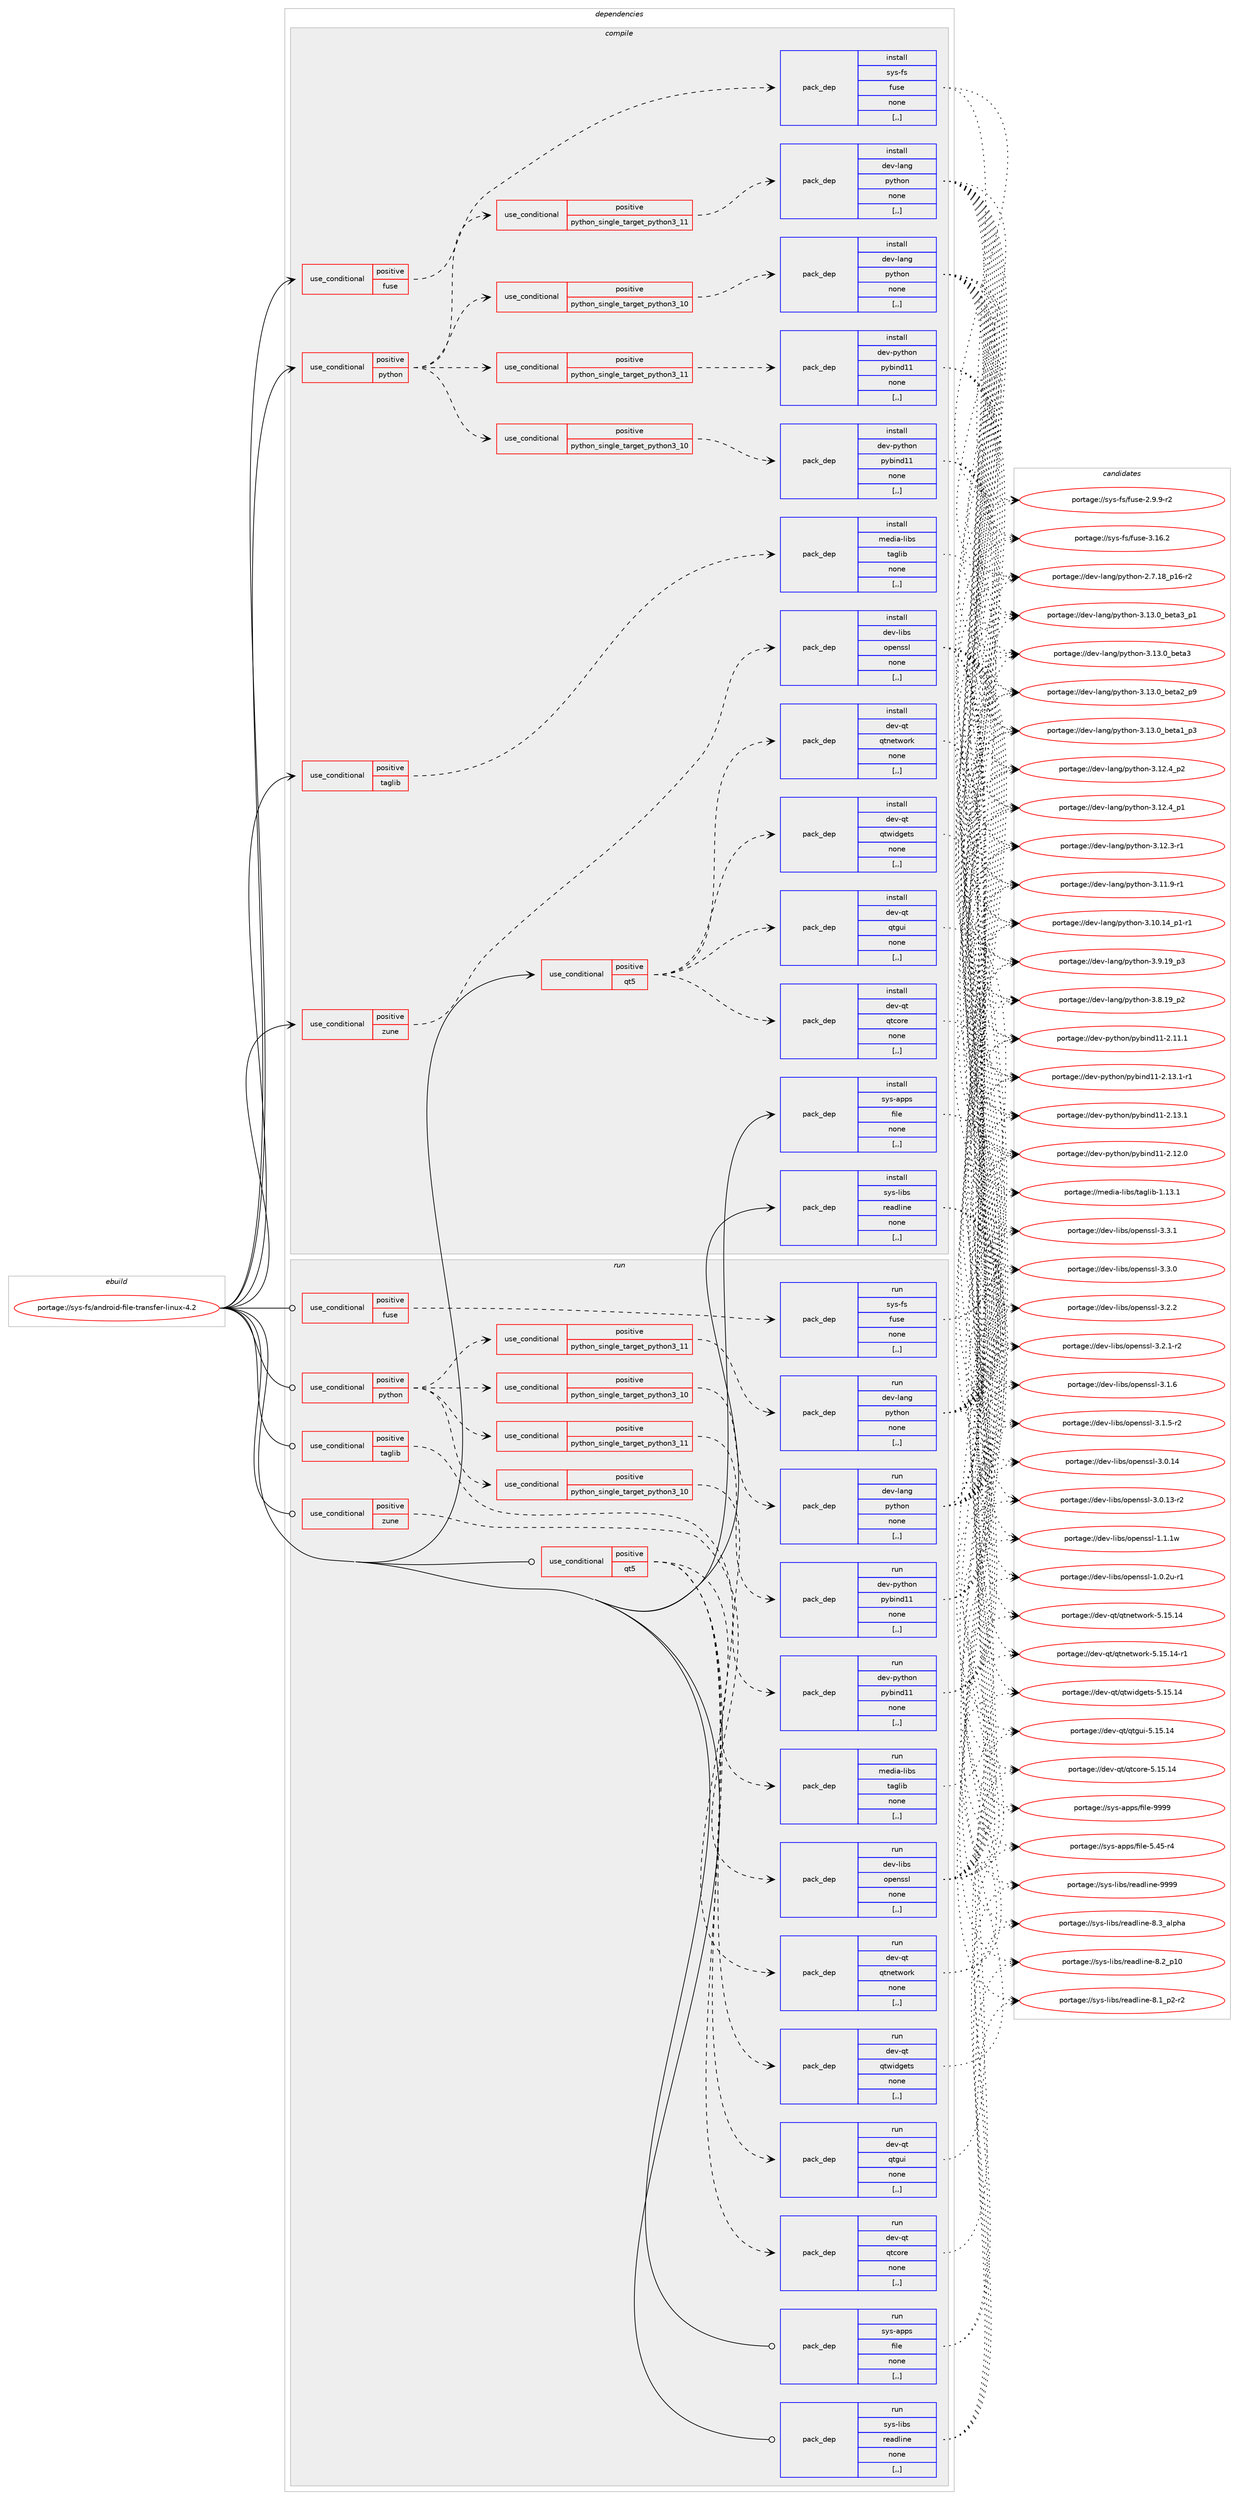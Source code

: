 digraph prolog {

# *************
# Graph options
# *************

newrank=true;
concentrate=true;
compound=true;
graph [rankdir=LR,fontname=Helvetica,fontsize=10,ranksep=1.5];#, ranksep=2.5, nodesep=0.2];
edge  [arrowhead=vee];
node  [fontname=Helvetica,fontsize=10];

# **********
# The ebuild
# **********

subgraph cluster_leftcol {
color=gray;
label=<<i>ebuild</i>>;
id [label="portage://sys-fs/android-file-transfer-linux-4.2", color=red, width=4, href="../sys-fs/android-file-transfer-linux-4.2.svg"];
}

# ****************
# The dependencies
# ****************

subgraph cluster_midcol {
color=gray;
label=<<i>dependencies</i>>;
subgraph cluster_compile {
fillcolor="#eeeeee";
style=filled;
label=<<i>compile</i>>;
subgraph cond115203 {
dependency432825 [label=<<TABLE BORDER="0" CELLBORDER="1" CELLSPACING="0" CELLPADDING="4"><TR><TD ROWSPAN="3" CELLPADDING="10">use_conditional</TD></TR><TR><TD>positive</TD></TR><TR><TD>fuse</TD></TR></TABLE>>, shape=none, color=red];
subgraph pack314639 {
dependency432826 [label=<<TABLE BORDER="0" CELLBORDER="1" CELLSPACING="0" CELLPADDING="4" WIDTH="220"><TR><TD ROWSPAN="6" CELLPADDING="30">pack_dep</TD></TR><TR><TD WIDTH="110">install</TD></TR><TR><TD>sys-fs</TD></TR><TR><TD>fuse</TD></TR><TR><TD>none</TD></TR><TR><TD>[,,]</TD></TR></TABLE>>, shape=none, color=blue];
}
dependency432825:e -> dependency432826:w [weight=20,style="dashed",arrowhead="vee"];
}
id:e -> dependency432825:w [weight=20,style="solid",arrowhead="vee"];
subgraph cond115204 {
dependency432827 [label=<<TABLE BORDER="0" CELLBORDER="1" CELLSPACING="0" CELLPADDING="4"><TR><TD ROWSPAN="3" CELLPADDING="10">use_conditional</TD></TR><TR><TD>positive</TD></TR><TR><TD>python</TD></TR></TABLE>>, shape=none, color=red];
subgraph cond115205 {
dependency432828 [label=<<TABLE BORDER="0" CELLBORDER="1" CELLSPACING="0" CELLPADDING="4"><TR><TD ROWSPAN="3" CELLPADDING="10">use_conditional</TD></TR><TR><TD>positive</TD></TR><TR><TD>python_single_target_python3_10</TD></TR></TABLE>>, shape=none, color=red];
subgraph pack314640 {
dependency432829 [label=<<TABLE BORDER="0" CELLBORDER="1" CELLSPACING="0" CELLPADDING="4" WIDTH="220"><TR><TD ROWSPAN="6" CELLPADDING="30">pack_dep</TD></TR><TR><TD WIDTH="110">install</TD></TR><TR><TD>dev-lang</TD></TR><TR><TD>python</TD></TR><TR><TD>none</TD></TR><TR><TD>[,,]</TD></TR></TABLE>>, shape=none, color=blue];
}
dependency432828:e -> dependency432829:w [weight=20,style="dashed",arrowhead="vee"];
}
dependency432827:e -> dependency432828:w [weight=20,style="dashed",arrowhead="vee"];
subgraph cond115206 {
dependency432830 [label=<<TABLE BORDER="0" CELLBORDER="1" CELLSPACING="0" CELLPADDING="4"><TR><TD ROWSPAN="3" CELLPADDING="10">use_conditional</TD></TR><TR><TD>positive</TD></TR><TR><TD>python_single_target_python3_11</TD></TR></TABLE>>, shape=none, color=red];
subgraph pack314641 {
dependency432831 [label=<<TABLE BORDER="0" CELLBORDER="1" CELLSPACING="0" CELLPADDING="4" WIDTH="220"><TR><TD ROWSPAN="6" CELLPADDING="30">pack_dep</TD></TR><TR><TD WIDTH="110">install</TD></TR><TR><TD>dev-lang</TD></TR><TR><TD>python</TD></TR><TR><TD>none</TD></TR><TR><TD>[,,]</TD></TR></TABLE>>, shape=none, color=blue];
}
dependency432830:e -> dependency432831:w [weight=20,style="dashed",arrowhead="vee"];
}
dependency432827:e -> dependency432830:w [weight=20,style="dashed",arrowhead="vee"];
subgraph cond115207 {
dependency432832 [label=<<TABLE BORDER="0" CELLBORDER="1" CELLSPACING="0" CELLPADDING="4"><TR><TD ROWSPAN="3" CELLPADDING="10">use_conditional</TD></TR><TR><TD>positive</TD></TR><TR><TD>python_single_target_python3_10</TD></TR></TABLE>>, shape=none, color=red];
subgraph pack314642 {
dependency432833 [label=<<TABLE BORDER="0" CELLBORDER="1" CELLSPACING="0" CELLPADDING="4" WIDTH="220"><TR><TD ROWSPAN="6" CELLPADDING="30">pack_dep</TD></TR><TR><TD WIDTH="110">install</TD></TR><TR><TD>dev-python</TD></TR><TR><TD>pybind11</TD></TR><TR><TD>none</TD></TR><TR><TD>[,,]</TD></TR></TABLE>>, shape=none, color=blue];
}
dependency432832:e -> dependency432833:w [weight=20,style="dashed",arrowhead="vee"];
}
dependency432827:e -> dependency432832:w [weight=20,style="dashed",arrowhead="vee"];
subgraph cond115208 {
dependency432834 [label=<<TABLE BORDER="0" CELLBORDER="1" CELLSPACING="0" CELLPADDING="4"><TR><TD ROWSPAN="3" CELLPADDING="10">use_conditional</TD></TR><TR><TD>positive</TD></TR><TR><TD>python_single_target_python3_11</TD></TR></TABLE>>, shape=none, color=red];
subgraph pack314643 {
dependency432835 [label=<<TABLE BORDER="0" CELLBORDER="1" CELLSPACING="0" CELLPADDING="4" WIDTH="220"><TR><TD ROWSPAN="6" CELLPADDING="30">pack_dep</TD></TR><TR><TD WIDTH="110">install</TD></TR><TR><TD>dev-python</TD></TR><TR><TD>pybind11</TD></TR><TR><TD>none</TD></TR><TR><TD>[,,]</TD></TR></TABLE>>, shape=none, color=blue];
}
dependency432834:e -> dependency432835:w [weight=20,style="dashed",arrowhead="vee"];
}
dependency432827:e -> dependency432834:w [weight=20,style="dashed",arrowhead="vee"];
}
id:e -> dependency432827:w [weight=20,style="solid",arrowhead="vee"];
subgraph cond115209 {
dependency432836 [label=<<TABLE BORDER="0" CELLBORDER="1" CELLSPACING="0" CELLPADDING="4"><TR><TD ROWSPAN="3" CELLPADDING="10">use_conditional</TD></TR><TR><TD>positive</TD></TR><TR><TD>qt5</TD></TR></TABLE>>, shape=none, color=red];
subgraph pack314644 {
dependency432837 [label=<<TABLE BORDER="0" CELLBORDER="1" CELLSPACING="0" CELLPADDING="4" WIDTH="220"><TR><TD ROWSPAN="6" CELLPADDING="30">pack_dep</TD></TR><TR><TD WIDTH="110">install</TD></TR><TR><TD>dev-qt</TD></TR><TR><TD>qtcore</TD></TR><TR><TD>none</TD></TR><TR><TD>[,,]</TD></TR></TABLE>>, shape=none, color=blue];
}
dependency432836:e -> dependency432837:w [weight=20,style="dashed",arrowhead="vee"];
subgraph pack314645 {
dependency432838 [label=<<TABLE BORDER="0" CELLBORDER="1" CELLSPACING="0" CELLPADDING="4" WIDTH="220"><TR><TD ROWSPAN="6" CELLPADDING="30">pack_dep</TD></TR><TR><TD WIDTH="110">install</TD></TR><TR><TD>dev-qt</TD></TR><TR><TD>qtgui</TD></TR><TR><TD>none</TD></TR><TR><TD>[,,]</TD></TR></TABLE>>, shape=none, color=blue];
}
dependency432836:e -> dependency432838:w [weight=20,style="dashed",arrowhead="vee"];
subgraph pack314646 {
dependency432839 [label=<<TABLE BORDER="0" CELLBORDER="1" CELLSPACING="0" CELLPADDING="4" WIDTH="220"><TR><TD ROWSPAN="6" CELLPADDING="30">pack_dep</TD></TR><TR><TD WIDTH="110">install</TD></TR><TR><TD>dev-qt</TD></TR><TR><TD>qtnetwork</TD></TR><TR><TD>none</TD></TR><TR><TD>[,,]</TD></TR></TABLE>>, shape=none, color=blue];
}
dependency432836:e -> dependency432839:w [weight=20,style="dashed",arrowhead="vee"];
subgraph pack314647 {
dependency432840 [label=<<TABLE BORDER="0" CELLBORDER="1" CELLSPACING="0" CELLPADDING="4" WIDTH="220"><TR><TD ROWSPAN="6" CELLPADDING="30">pack_dep</TD></TR><TR><TD WIDTH="110">install</TD></TR><TR><TD>dev-qt</TD></TR><TR><TD>qtwidgets</TD></TR><TR><TD>none</TD></TR><TR><TD>[,,]</TD></TR></TABLE>>, shape=none, color=blue];
}
dependency432836:e -> dependency432840:w [weight=20,style="dashed",arrowhead="vee"];
}
id:e -> dependency432836:w [weight=20,style="solid",arrowhead="vee"];
subgraph cond115210 {
dependency432841 [label=<<TABLE BORDER="0" CELLBORDER="1" CELLSPACING="0" CELLPADDING="4"><TR><TD ROWSPAN="3" CELLPADDING="10">use_conditional</TD></TR><TR><TD>positive</TD></TR><TR><TD>taglib</TD></TR></TABLE>>, shape=none, color=red];
subgraph pack314648 {
dependency432842 [label=<<TABLE BORDER="0" CELLBORDER="1" CELLSPACING="0" CELLPADDING="4" WIDTH="220"><TR><TD ROWSPAN="6" CELLPADDING="30">pack_dep</TD></TR><TR><TD WIDTH="110">install</TD></TR><TR><TD>media-libs</TD></TR><TR><TD>taglib</TD></TR><TR><TD>none</TD></TR><TR><TD>[,,]</TD></TR></TABLE>>, shape=none, color=blue];
}
dependency432841:e -> dependency432842:w [weight=20,style="dashed",arrowhead="vee"];
}
id:e -> dependency432841:w [weight=20,style="solid",arrowhead="vee"];
subgraph cond115211 {
dependency432843 [label=<<TABLE BORDER="0" CELLBORDER="1" CELLSPACING="0" CELLPADDING="4"><TR><TD ROWSPAN="3" CELLPADDING="10">use_conditional</TD></TR><TR><TD>positive</TD></TR><TR><TD>zune</TD></TR></TABLE>>, shape=none, color=red];
subgraph pack314649 {
dependency432844 [label=<<TABLE BORDER="0" CELLBORDER="1" CELLSPACING="0" CELLPADDING="4" WIDTH="220"><TR><TD ROWSPAN="6" CELLPADDING="30">pack_dep</TD></TR><TR><TD WIDTH="110">install</TD></TR><TR><TD>dev-libs</TD></TR><TR><TD>openssl</TD></TR><TR><TD>none</TD></TR><TR><TD>[,,]</TD></TR></TABLE>>, shape=none, color=blue];
}
dependency432843:e -> dependency432844:w [weight=20,style="dashed",arrowhead="vee"];
}
id:e -> dependency432843:w [weight=20,style="solid",arrowhead="vee"];
subgraph pack314650 {
dependency432845 [label=<<TABLE BORDER="0" CELLBORDER="1" CELLSPACING="0" CELLPADDING="4" WIDTH="220"><TR><TD ROWSPAN="6" CELLPADDING="30">pack_dep</TD></TR><TR><TD WIDTH="110">install</TD></TR><TR><TD>sys-apps</TD></TR><TR><TD>file</TD></TR><TR><TD>none</TD></TR><TR><TD>[,,]</TD></TR></TABLE>>, shape=none, color=blue];
}
id:e -> dependency432845:w [weight=20,style="solid",arrowhead="vee"];
subgraph pack314651 {
dependency432846 [label=<<TABLE BORDER="0" CELLBORDER="1" CELLSPACING="0" CELLPADDING="4" WIDTH="220"><TR><TD ROWSPAN="6" CELLPADDING="30">pack_dep</TD></TR><TR><TD WIDTH="110">install</TD></TR><TR><TD>sys-libs</TD></TR><TR><TD>readline</TD></TR><TR><TD>none</TD></TR><TR><TD>[,,]</TD></TR></TABLE>>, shape=none, color=blue];
}
id:e -> dependency432846:w [weight=20,style="solid",arrowhead="vee"];
}
subgraph cluster_compileandrun {
fillcolor="#eeeeee";
style=filled;
label=<<i>compile and run</i>>;
}
subgraph cluster_run {
fillcolor="#eeeeee";
style=filled;
label=<<i>run</i>>;
subgraph cond115212 {
dependency432847 [label=<<TABLE BORDER="0" CELLBORDER="1" CELLSPACING="0" CELLPADDING="4"><TR><TD ROWSPAN="3" CELLPADDING="10">use_conditional</TD></TR><TR><TD>positive</TD></TR><TR><TD>fuse</TD></TR></TABLE>>, shape=none, color=red];
subgraph pack314652 {
dependency432848 [label=<<TABLE BORDER="0" CELLBORDER="1" CELLSPACING="0" CELLPADDING="4" WIDTH="220"><TR><TD ROWSPAN="6" CELLPADDING="30">pack_dep</TD></TR><TR><TD WIDTH="110">run</TD></TR><TR><TD>sys-fs</TD></TR><TR><TD>fuse</TD></TR><TR><TD>none</TD></TR><TR><TD>[,,]</TD></TR></TABLE>>, shape=none, color=blue];
}
dependency432847:e -> dependency432848:w [weight=20,style="dashed",arrowhead="vee"];
}
id:e -> dependency432847:w [weight=20,style="solid",arrowhead="odot"];
subgraph cond115213 {
dependency432849 [label=<<TABLE BORDER="0" CELLBORDER="1" CELLSPACING="0" CELLPADDING="4"><TR><TD ROWSPAN="3" CELLPADDING="10">use_conditional</TD></TR><TR><TD>positive</TD></TR><TR><TD>python</TD></TR></TABLE>>, shape=none, color=red];
subgraph cond115214 {
dependency432850 [label=<<TABLE BORDER="0" CELLBORDER="1" CELLSPACING="0" CELLPADDING="4"><TR><TD ROWSPAN="3" CELLPADDING="10">use_conditional</TD></TR><TR><TD>positive</TD></TR><TR><TD>python_single_target_python3_10</TD></TR></TABLE>>, shape=none, color=red];
subgraph pack314653 {
dependency432851 [label=<<TABLE BORDER="0" CELLBORDER="1" CELLSPACING="0" CELLPADDING="4" WIDTH="220"><TR><TD ROWSPAN="6" CELLPADDING="30">pack_dep</TD></TR><TR><TD WIDTH="110">run</TD></TR><TR><TD>dev-lang</TD></TR><TR><TD>python</TD></TR><TR><TD>none</TD></TR><TR><TD>[,,]</TD></TR></TABLE>>, shape=none, color=blue];
}
dependency432850:e -> dependency432851:w [weight=20,style="dashed",arrowhead="vee"];
}
dependency432849:e -> dependency432850:w [weight=20,style="dashed",arrowhead="vee"];
subgraph cond115215 {
dependency432852 [label=<<TABLE BORDER="0" CELLBORDER="1" CELLSPACING="0" CELLPADDING="4"><TR><TD ROWSPAN="3" CELLPADDING="10">use_conditional</TD></TR><TR><TD>positive</TD></TR><TR><TD>python_single_target_python3_11</TD></TR></TABLE>>, shape=none, color=red];
subgraph pack314654 {
dependency432853 [label=<<TABLE BORDER="0" CELLBORDER="1" CELLSPACING="0" CELLPADDING="4" WIDTH="220"><TR><TD ROWSPAN="6" CELLPADDING="30">pack_dep</TD></TR><TR><TD WIDTH="110">run</TD></TR><TR><TD>dev-lang</TD></TR><TR><TD>python</TD></TR><TR><TD>none</TD></TR><TR><TD>[,,]</TD></TR></TABLE>>, shape=none, color=blue];
}
dependency432852:e -> dependency432853:w [weight=20,style="dashed",arrowhead="vee"];
}
dependency432849:e -> dependency432852:w [weight=20,style="dashed",arrowhead="vee"];
subgraph cond115216 {
dependency432854 [label=<<TABLE BORDER="0" CELLBORDER="1" CELLSPACING="0" CELLPADDING="4"><TR><TD ROWSPAN="3" CELLPADDING="10">use_conditional</TD></TR><TR><TD>positive</TD></TR><TR><TD>python_single_target_python3_10</TD></TR></TABLE>>, shape=none, color=red];
subgraph pack314655 {
dependency432855 [label=<<TABLE BORDER="0" CELLBORDER="1" CELLSPACING="0" CELLPADDING="4" WIDTH="220"><TR><TD ROWSPAN="6" CELLPADDING="30">pack_dep</TD></TR><TR><TD WIDTH="110">run</TD></TR><TR><TD>dev-python</TD></TR><TR><TD>pybind11</TD></TR><TR><TD>none</TD></TR><TR><TD>[,,]</TD></TR></TABLE>>, shape=none, color=blue];
}
dependency432854:e -> dependency432855:w [weight=20,style="dashed",arrowhead="vee"];
}
dependency432849:e -> dependency432854:w [weight=20,style="dashed",arrowhead="vee"];
subgraph cond115217 {
dependency432856 [label=<<TABLE BORDER="0" CELLBORDER="1" CELLSPACING="0" CELLPADDING="4"><TR><TD ROWSPAN="3" CELLPADDING="10">use_conditional</TD></TR><TR><TD>positive</TD></TR><TR><TD>python_single_target_python3_11</TD></TR></TABLE>>, shape=none, color=red];
subgraph pack314656 {
dependency432857 [label=<<TABLE BORDER="0" CELLBORDER="1" CELLSPACING="0" CELLPADDING="4" WIDTH="220"><TR><TD ROWSPAN="6" CELLPADDING="30">pack_dep</TD></TR><TR><TD WIDTH="110">run</TD></TR><TR><TD>dev-python</TD></TR><TR><TD>pybind11</TD></TR><TR><TD>none</TD></TR><TR><TD>[,,]</TD></TR></TABLE>>, shape=none, color=blue];
}
dependency432856:e -> dependency432857:w [weight=20,style="dashed",arrowhead="vee"];
}
dependency432849:e -> dependency432856:w [weight=20,style="dashed",arrowhead="vee"];
}
id:e -> dependency432849:w [weight=20,style="solid",arrowhead="odot"];
subgraph cond115218 {
dependency432858 [label=<<TABLE BORDER="0" CELLBORDER="1" CELLSPACING="0" CELLPADDING="4"><TR><TD ROWSPAN="3" CELLPADDING="10">use_conditional</TD></TR><TR><TD>positive</TD></TR><TR><TD>qt5</TD></TR></TABLE>>, shape=none, color=red];
subgraph pack314657 {
dependency432859 [label=<<TABLE BORDER="0" CELLBORDER="1" CELLSPACING="0" CELLPADDING="4" WIDTH="220"><TR><TD ROWSPAN="6" CELLPADDING="30">pack_dep</TD></TR><TR><TD WIDTH="110">run</TD></TR><TR><TD>dev-qt</TD></TR><TR><TD>qtcore</TD></TR><TR><TD>none</TD></TR><TR><TD>[,,]</TD></TR></TABLE>>, shape=none, color=blue];
}
dependency432858:e -> dependency432859:w [weight=20,style="dashed",arrowhead="vee"];
subgraph pack314658 {
dependency432860 [label=<<TABLE BORDER="0" CELLBORDER="1" CELLSPACING="0" CELLPADDING="4" WIDTH="220"><TR><TD ROWSPAN="6" CELLPADDING="30">pack_dep</TD></TR><TR><TD WIDTH="110">run</TD></TR><TR><TD>dev-qt</TD></TR><TR><TD>qtgui</TD></TR><TR><TD>none</TD></TR><TR><TD>[,,]</TD></TR></TABLE>>, shape=none, color=blue];
}
dependency432858:e -> dependency432860:w [weight=20,style="dashed",arrowhead="vee"];
subgraph pack314659 {
dependency432861 [label=<<TABLE BORDER="0" CELLBORDER="1" CELLSPACING="0" CELLPADDING="4" WIDTH="220"><TR><TD ROWSPAN="6" CELLPADDING="30">pack_dep</TD></TR><TR><TD WIDTH="110">run</TD></TR><TR><TD>dev-qt</TD></TR><TR><TD>qtnetwork</TD></TR><TR><TD>none</TD></TR><TR><TD>[,,]</TD></TR></TABLE>>, shape=none, color=blue];
}
dependency432858:e -> dependency432861:w [weight=20,style="dashed",arrowhead="vee"];
subgraph pack314660 {
dependency432862 [label=<<TABLE BORDER="0" CELLBORDER="1" CELLSPACING="0" CELLPADDING="4" WIDTH="220"><TR><TD ROWSPAN="6" CELLPADDING="30">pack_dep</TD></TR><TR><TD WIDTH="110">run</TD></TR><TR><TD>dev-qt</TD></TR><TR><TD>qtwidgets</TD></TR><TR><TD>none</TD></TR><TR><TD>[,,]</TD></TR></TABLE>>, shape=none, color=blue];
}
dependency432858:e -> dependency432862:w [weight=20,style="dashed",arrowhead="vee"];
}
id:e -> dependency432858:w [weight=20,style="solid",arrowhead="odot"];
subgraph cond115219 {
dependency432863 [label=<<TABLE BORDER="0" CELLBORDER="1" CELLSPACING="0" CELLPADDING="4"><TR><TD ROWSPAN="3" CELLPADDING="10">use_conditional</TD></TR><TR><TD>positive</TD></TR><TR><TD>taglib</TD></TR></TABLE>>, shape=none, color=red];
subgraph pack314661 {
dependency432864 [label=<<TABLE BORDER="0" CELLBORDER="1" CELLSPACING="0" CELLPADDING="4" WIDTH="220"><TR><TD ROWSPAN="6" CELLPADDING="30">pack_dep</TD></TR><TR><TD WIDTH="110">run</TD></TR><TR><TD>media-libs</TD></TR><TR><TD>taglib</TD></TR><TR><TD>none</TD></TR><TR><TD>[,,]</TD></TR></TABLE>>, shape=none, color=blue];
}
dependency432863:e -> dependency432864:w [weight=20,style="dashed",arrowhead="vee"];
}
id:e -> dependency432863:w [weight=20,style="solid",arrowhead="odot"];
subgraph cond115220 {
dependency432865 [label=<<TABLE BORDER="0" CELLBORDER="1" CELLSPACING="0" CELLPADDING="4"><TR><TD ROWSPAN="3" CELLPADDING="10">use_conditional</TD></TR><TR><TD>positive</TD></TR><TR><TD>zune</TD></TR></TABLE>>, shape=none, color=red];
subgraph pack314662 {
dependency432866 [label=<<TABLE BORDER="0" CELLBORDER="1" CELLSPACING="0" CELLPADDING="4" WIDTH="220"><TR><TD ROWSPAN="6" CELLPADDING="30">pack_dep</TD></TR><TR><TD WIDTH="110">run</TD></TR><TR><TD>dev-libs</TD></TR><TR><TD>openssl</TD></TR><TR><TD>none</TD></TR><TR><TD>[,,]</TD></TR></TABLE>>, shape=none, color=blue];
}
dependency432865:e -> dependency432866:w [weight=20,style="dashed",arrowhead="vee"];
}
id:e -> dependency432865:w [weight=20,style="solid",arrowhead="odot"];
subgraph pack314663 {
dependency432867 [label=<<TABLE BORDER="0" CELLBORDER="1" CELLSPACING="0" CELLPADDING="4" WIDTH="220"><TR><TD ROWSPAN="6" CELLPADDING="30">pack_dep</TD></TR><TR><TD WIDTH="110">run</TD></TR><TR><TD>sys-apps</TD></TR><TR><TD>file</TD></TR><TR><TD>none</TD></TR><TR><TD>[,,]</TD></TR></TABLE>>, shape=none, color=blue];
}
id:e -> dependency432867:w [weight=20,style="solid",arrowhead="odot"];
subgraph pack314664 {
dependency432868 [label=<<TABLE BORDER="0" CELLBORDER="1" CELLSPACING="0" CELLPADDING="4" WIDTH="220"><TR><TD ROWSPAN="6" CELLPADDING="30">pack_dep</TD></TR><TR><TD WIDTH="110">run</TD></TR><TR><TD>sys-libs</TD></TR><TR><TD>readline</TD></TR><TR><TD>none</TD></TR><TR><TD>[,,]</TD></TR></TABLE>>, shape=none, color=blue];
}
id:e -> dependency432868:w [weight=20,style="solid",arrowhead="odot"];
}
}

# **************
# The candidates
# **************

subgraph cluster_choices {
rank=same;
color=gray;
label=<<i>candidates</i>>;

subgraph choice314639 {
color=black;
nodesep=1;
choice115121115451021154710211711510145514649544650 [label="portage://sys-fs/fuse-3.16.2", color=red, width=4,href="../sys-fs/fuse-3.16.2.svg"];
choice11512111545102115471021171151014550465746574511450 [label="portage://sys-fs/fuse-2.9.9-r2", color=red, width=4,href="../sys-fs/fuse-2.9.9-r2.svg"];
dependency432826:e -> choice115121115451021154710211711510145514649544650:w [style=dotted,weight="100"];
dependency432826:e -> choice11512111545102115471021171151014550465746574511450:w [style=dotted,weight="100"];
}
subgraph choice314640 {
color=black;
nodesep=1;
choice10010111845108971101034711212111610411111045514649514648959810111697519511249 [label="portage://dev-lang/python-3.13.0_beta3_p1", color=red, width=4,href="../dev-lang/python-3.13.0_beta3_p1.svg"];
choice1001011184510897110103471121211161041111104551464951464895981011169751 [label="portage://dev-lang/python-3.13.0_beta3", color=red, width=4,href="../dev-lang/python-3.13.0_beta3.svg"];
choice10010111845108971101034711212111610411111045514649514648959810111697509511257 [label="portage://dev-lang/python-3.13.0_beta2_p9", color=red, width=4,href="../dev-lang/python-3.13.0_beta2_p9.svg"];
choice10010111845108971101034711212111610411111045514649514648959810111697499511251 [label="portage://dev-lang/python-3.13.0_beta1_p3", color=red, width=4,href="../dev-lang/python-3.13.0_beta1_p3.svg"];
choice100101118451089711010347112121116104111110455146495046529511250 [label="portage://dev-lang/python-3.12.4_p2", color=red, width=4,href="../dev-lang/python-3.12.4_p2.svg"];
choice100101118451089711010347112121116104111110455146495046529511249 [label="portage://dev-lang/python-3.12.4_p1", color=red, width=4,href="../dev-lang/python-3.12.4_p1.svg"];
choice100101118451089711010347112121116104111110455146495046514511449 [label="portage://dev-lang/python-3.12.3-r1", color=red, width=4,href="../dev-lang/python-3.12.3-r1.svg"];
choice100101118451089711010347112121116104111110455146494946574511449 [label="portage://dev-lang/python-3.11.9-r1", color=red, width=4,href="../dev-lang/python-3.11.9-r1.svg"];
choice100101118451089711010347112121116104111110455146494846495295112494511449 [label="portage://dev-lang/python-3.10.14_p1-r1", color=red, width=4,href="../dev-lang/python-3.10.14_p1-r1.svg"];
choice100101118451089711010347112121116104111110455146574649579511251 [label="portage://dev-lang/python-3.9.19_p3", color=red, width=4,href="../dev-lang/python-3.9.19_p3.svg"];
choice100101118451089711010347112121116104111110455146564649579511250 [label="portage://dev-lang/python-3.8.19_p2", color=red, width=4,href="../dev-lang/python-3.8.19_p2.svg"];
choice100101118451089711010347112121116104111110455046554649569511249544511450 [label="portage://dev-lang/python-2.7.18_p16-r2", color=red, width=4,href="../dev-lang/python-2.7.18_p16-r2.svg"];
dependency432829:e -> choice10010111845108971101034711212111610411111045514649514648959810111697519511249:w [style=dotted,weight="100"];
dependency432829:e -> choice1001011184510897110103471121211161041111104551464951464895981011169751:w [style=dotted,weight="100"];
dependency432829:e -> choice10010111845108971101034711212111610411111045514649514648959810111697509511257:w [style=dotted,weight="100"];
dependency432829:e -> choice10010111845108971101034711212111610411111045514649514648959810111697499511251:w [style=dotted,weight="100"];
dependency432829:e -> choice100101118451089711010347112121116104111110455146495046529511250:w [style=dotted,weight="100"];
dependency432829:e -> choice100101118451089711010347112121116104111110455146495046529511249:w [style=dotted,weight="100"];
dependency432829:e -> choice100101118451089711010347112121116104111110455146495046514511449:w [style=dotted,weight="100"];
dependency432829:e -> choice100101118451089711010347112121116104111110455146494946574511449:w [style=dotted,weight="100"];
dependency432829:e -> choice100101118451089711010347112121116104111110455146494846495295112494511449:w [style=dotted,weight="100"];
dependency432829:e -> choice100101118451089711010347112121116104111110455146574649579511251:w [style=dotted,weight="100"];
dependency432829:e -> choice100101118451089711010347112121116104111110455146564649579511250:w [style=dotted,weight="100"];
dependency432829:e -> choice100101118451089711010347112121116104111110455046554649569511249544511450:w [style=dotted,weight="100"];
}
subgraph choice314641 {
color=black;
nodesep=1;
choice10010111845108971101034711212111610411111045514649514648959810111697519511249 [label="portage://dev-lang/python-3.13.0_beta3_p1", color=red, width=4,href="../dev-lang/python-3.13.0_beta3_p1.svg"];
choice1001011184510897110103471121211161041111104551464951464895981011169751 [label="portage://dev-lang/python-3.13.0_beta3", color=red, width=4,href="../dev-lang/python-3.13.0_beta3.svg"];
choice10010111845108971101034711212111610411111045514649514648959810111697509511257 [label="portage://dev-lang/python-3.13.0_beta2_p9", color=red, width=4,href="../dev-lang/python-3.13.0_beta2_p9.svg"];
choice10010111845108971101034711212111610411111045514649514648959810111697499511251 [label="portage://dev-lang/python-3.13.0_beta1_p3", color=red, width=4,href="../dev-lang/python-3.13.0_beta1_p3.svg"];
choice100101118451089711010347112121116104111110455146495046529511250 [label="portage://dev-lang/python-3.12.4_p2", color=red, width=4,href="../dev-lang/python-3.12.4_p2.svg"];
choice100101118451089711010347112121116104111110455146495046529511249 [label="portage://dev-lang/python-3.12.4_p1", color=red, width=4,href="../dev-lang/python-3.12.4_p1.svg"];
choice100101118451089711010347112121116104111110455146495046514511449 [label="portage://dev-lang/python-3.12.3-r1", color=red, width=4,href="../dev-lang/python-3.12.3-r1.svg"];
choice100101118451089711010347112121116104111110455146494946574511449 [label="portage://dev-lang/python-3.11.9-r1", color=red, width=4,href="../dev-lang/python-3.11.9-r1.svg"];
choice100101118451089711010347112121116104111110455146494846495295112494511449 [label="portage://dev-lang/python-3.10.14_p1-r1", color=red, width=4,href="../dev-lang/python-3.10.14_p1-r1.svg"];
choice100101118451089711010347112121116104111110455146574649579511251 [label="portage://dev-lang/python-3.9.19_p3", color=red, width=4,href="../dev-lang/python-3.9.19_p3.svg"];
choice100101118451089711010347112121116104111110455146564649579511250 [label="portage://dev-lang/python-3.8.19_p2", color=red, width=4,href="../dev-lang/python-3.8.19_p2.svg"];
choice100101118451089711010347112121116104111110455046554649569511249544511450 [label="portage://dev-lang/python-2.7.18_p16-r2", color=red, width=4,href="../dev-lang/python-2.7.18_p16-r2.svg"];
dependency432831:e -> choice10010111845108971101034711212111610411111045514649514648959810111697519511249:w [style=dotted,weight="100"];
dependency432831:e -> choice1001011184510897110103471121211161041111104551464951464895981011169751:w [style=dotted,weight="100"];
dependency432831:e -> choice10010111845108971101034711212111610411111045514649514648959810111697509511257:w [style=dotted,weight="100"];
dependency432831:e -> choice10010111845108971101034711212111610411111045514649514648959810111697499511251:w [style=dotted,weight="100"];
dependency432831:e -> choice100101118451089711010347112121116104111110455146495046529511250:w [style=dotted,weight="100"];
dependency432831:e -> choice100101118451089711010347112121116104111110455146495046529511249:w [style=dotted,weight="100"];
dependency432831:e -> choice100101118451089711010347112121116104111110455146495046514511449:w [style=dotted,weight="100"];
dependency432831:e -> choice100101118451089711010347112121116104111110455146494946574511449:w [style=dotted,weight="100"];
dependency432831:e -> choice100101118451089711010347112121116104111110455146494846495295112494511449:w [style=dotted,weight="100"];
dependency432831:e -> choice100101118451089711010347112121116104111110455146574649579511251:w [style=dotted,weight="100"];
dependency432831:e -> choice100101118451089711010347112121116104111110455146564649579511250:w [style=dotted,weight="100"];
dependency432831:e -> choice100101118451089711010347112121116104111110455046554649569511249544511450:w [style=dotted,weight="100"];
}
subgraph choice314642 {
color=black;
nodesep=1;
choice1001011184511212111610411111047112121981051101004949455046495146494511449 [label="portage://dev-python/pybind11-2.13.1-r1", color=red, width=4,href="../dev-python/pybind11-2.13.1-r1.svg"];
choice100101118451121211161041111104711212198105110100494945504649514649 [label="portage://dev-python/pybind11-2.13.1", color=red, width=4,href="../dev-python/pybind11-2.13.1.svg"];
choice100101118451121211161041111104711212198105110100494945504649504648 [label="portage://dev-python/pybind11-2.12.0", color=red, width=4,href="../dev-python/pybind11-2.12.0.svg"];
choice100101118451121211161041111104711212198105110100494945504649494649 [label="portage://dev-python/pybind11-2.11.1", color=red, width=4,href="../dev-python/pybind11-2.11.1.svg"];
dependency432833:e -> choice1001011184511212111610411111047112121981051101004949455046495146494511449:w [style=dotted,weight="100"];
dependency432833:e -> choice100101118451121211161041111104711212198105110100494945504649514649:w [style=dotted,weight="100"];
dependency432833:e -> choice100101118451121211161041111104711212198105110100494945504649504648:w [style=dotted,weight="100"];
dependency432833:e -> choice100101118451121211161041111104711212198105110100494945504649494649:w [style=dotted,weight="100"];
}
subgraph choice314643 {
color=black;
nodesep=1;
choice1001011184511212111610411111047112121981051101004949455046495146494511449 [label="portage://dev-python/pybind11-2.13.1-r1", color=red, width=4,href="../dev-python/pybind11-2.13.1-r1.svg"];
choice100101118451121211161041111104711212198105110100494945504649514649 [label="portage://dev-python/pybind11-2.13.1", color=red, width=4,href="../dev-python/pybind11-2.13.1.svg"];
choice100101118451121211161041111104711212198105110100494945504649504648 [label="portage://dev-python/pybind11-2.12.0", color=red, width=4,href="../dev-python/pybind11-2.12.0.svg"];
choice100101118451121211161041111104711212198105110100494945504649494649 [label="portage://dev-python/pybind11-2.11.1", color=red, width=4,href="../dev-python/pybind11-2.11.1.svg"];
dependency432835:e -> choice1001011184511212111610411111047112121981051101004949455046495146494511449:w [style=dotted,weight="100"];
dependency432835:e -> choice100101118451121211161041111104711212198105110100494945504649514649:w [style=dotted,weight="100"];
dependency432835:e -> choice100101118451121211161041111104711212198105110100494945504649504648:w [style=dotted,weight="100"];
dependency432835:e -> choice100101118451121211161041111104711212198105110100494945504649494649:w [style=dotted,weight="100"];
}
subgraph choice314644 {
color=black;
nodesep=1;
choice1001011184511311647113116991111141014553464953464952 [label="portage://dev-qt/qtcore-5.15.14", color=red, width=4,href="../dev-qt/qtcore-5.15.14.svg"];
dependency432837:e -> choice1001011184511311647113116991111141014553464953464952:w [style=dotted,weight="100"];
}
subgraph choice314645 {
color=black;
nodesep=1;
choice10010111845113116471131161031171054553464953464952 [label="portage://dev-qt/qtgui-5.15.14", color=red, width=4,href="../dev-qt/qtgui-5.15.14.svg"];
dependency432838:e -> choice10010111845113116471131161031171054553464953464952:w [style=dotted,weight="100"];
}
subgraph choice314646 {
color=black;
nodesep=1;
choice100101118451131164711311611010111611911111410745534649534649524511449 [label="portage://dev-qt/qtnetwork-5.15.14-r1", color=red, width=4,href="../dev-qt/qtnetwork-5.15.14-r1.svg"];
choice10010111845113116471131161101011161191111141074553464953464952 [label="portage://dev-qt/qtnetwork-5.15.14", color=red, width=4,href="../dev-qt/qtnetwork-5.15.14.svg"];
dependency432839:e -> choice100101118451131164711311611010111611911111410745534649534649524511449:w [style=dotted,weight="100"];
dependency432839:e -> choice10010111845113116471131161101011161191111141074553464953464952:w [style=dotted,weight="100"];
}
subgraph choice314647 {
color=black;
nodesep=1;
choice10010111845113116471131161191051001031011161154553464953464952 [label="portage://dev-qt/qtwidgets-5.15.14", color=red, width=4,href="../dev-qt/qtwidgets-5.15.14.svg"];
dependency432840:e -> choice10010111845113116471131161191051001031011161154553464953464952:w [style=dotted,weight="100"];
}
subgraph choice314648 {
color=black;
nodesep=1;
choice10910110010597451081059811547116971031081059845494649514649 [label="portage://media-libs/taglib-1.13.1", color=red, width=4,href="../media-libs/taglib-1.13.1.svg"];
dependency432842:e -> choice10910110010597451081059811547116971031081059845494649514649:w [style=dotted,weight="100"];
}
subgraph choice314649 {
color=black;
nodesep=1;
choice100101118451081059811547111112101110115115108455146514649 [label="portage://dev-libs/openssl-3.3.1", color=red, width=4,href="../dev-libs/openssl-3.3.1.svg"];
choice100101118451081059811547111112101110115115108455146514648 [label="portage://dev-libs/openssl-3.3.0", color=red, width=4,href="../dev-libs/openssl-3.3.0.svg"];
choice100101118451081059811547111112101110115115108455146504650 [label="portage://dev-libs/openssl-3.2.2", color=red, width=4,href="../dev-libs/openssl-3.2.2.svg"];
choice1001011184510810598115471111121011101151151084551465046494511450 [label="portage://dev-libs/openssl-3.2.1-r2", color=red, width=4,href="../dev-libs/openssl-3.2.1-r2.svg"];
choice100101118451081059811547111112101110115115108455146494654 [label="portage://dev-libs/openssl-3.1.6", color=red, width=4,href="../dev-libs/openssl-3.1.6.svg"];
choice1001011184510810598115471111121011101151151084551464946534511450 [label="portage://dev-libs/openssl-3.1.5-r2", color=red, width=4,href="../dev-libs/openssl-3.1.5-r2.svg"];
choice10010111845108105981154711111210111011511510845514648464952 [label="portage://dev-libs/openssl-3.0.14", color=red, width=4,href="../dev-libs/openssl-3.0.14.svg"];
choice100101118451081059811547111112101110115115108455146484649514511450 [label="portage://dev-libs/openssl-3.0.13-r2", color=red, width=4,href="../dev-libs/openssl-3.0.13-r2.svg"];
choice100101118451081059811547111112101110115115108454946494649119 [label="portage://dev-libs/openssl-1.1.1w", color=red, width=4,href="../dev-libs/openssl-1.1.1w.svg"];
choice1001011184510810598115471111121011101151151084549464846501174511449 [label="portage://dev-libs/openssl-1.0.2u-r1", color=red, width=4,href="../dev-libs/openssl-1.0.2u-r1.svg"];
dependency432844:e -> choice100101118451081059811547111112101110115115108455146514649:w [style=dotted,weight="100"];
dependency432844:e -> choice100101118451081059811547111112101110115115108455146514648:w [style=dotted,weight="100"];
dependency432844:e -> choice100101118451081059811547111112101110115115108455146504650:w [style=dotted,weight="100"];
dependency432844:e -> choice1001011184510810598115471111121011101151151084551465046494511450:w [style=dotted,weight="100"];
dependency432844:e -> choice100101118451081059811547111112101110115115108455146494654:w [style=dotted,weight="100"];
dependency432844:e -> choice1001011184510810598115471111121011101151151084551464946534511450:w [style=dotted,weight="100"];
dependency432844:e -> choice10010111845108105981154711111210111011511510845514648464952:w [style=dotted,weight="100"];
dependency432844:e -> choice100101118451081059811547111112101110115115108455146484649514511450:w [style=dotted,weight="100"];
dependency432844:e -> choice100101118451081059811547111112101110115115108454946494649119:w [style=dotted,weight="100"];
dependency432844:e -> choice1001011184510810598115471111121011101151151084549464846501174511449:w [style=dotted,weight="100"];
}
subgraph choice314650 {
color=black;
nodesep=1;
choice1151211154597112112115471021051081014557575757 [label="portage://sys-apps/file-9999", color=red, width=4,href="../sys-apps/file-9999.svg"];
choice11512111545971121121154710210510810145534652534511452 [label="portage://sys-apps/file-5.45-r4", color=red, width=4,href="../sys-apps/file-5.45-r4.svg"];
dependency432845:e -> choice1151211154597112112115471021051081014557575757:w [style=dotted,weight="100"];
dependency432845:e -> choice11512111545971121121154710210510810145534652534511452:w [style=dotted,weight="100"];
}
subgraph choice314651 {
color=black;
nodesep=1;
choice115121115451081059811547114101971001081051101014557575757 [label="portage://sys-libs/readline-9999", color=red, width=4,href="../sys-libs/readline-9999.svg"];
choice1151211154510810598115471141019710010810511010145564651959710811210497 [label="portage://sys-libs/readline-8.3_alpha", color=red, width=4,href="../sys-libs/readline-8.3_alpha.svg"];
choice1151211154510810598115471141019710010810511010145564650951124948 [label="portage://sys-libs/readline-8.2_p10", color=red, width=4,href="../sys-libs/readline-8.2_p10.svg"];
choice115121115451081059811547114101971001081051101014556464995112504511450 [label="portage://sys-libs/readline-8.1_p2-r2", color=red, width=4,href="../sys-libs/readline-8.1_p2-r2.svg"];
dependency432846:e -> choice115121115451081059811547114101971001081051101014557575757:w [style=dotted,weight="100"];
dependency432846:e -> choice1151211154510810598115471141019710010810511010145564651959710811210497:w [style=dotted,weight="100"];
dependency432846:e -> choice1151211154510810598115471141019710010810511010145564650951124948:w [style=dotted,weight="100"];
dependency432846:e -> choice115121115451081059811547114101971001081051101014556464995112504511450:w [style=dotted,weight="100"];
}
subgraph choice314652 {
color=black;
nodesep=1;
choice115121115451021154710211711510145514649544650 [label="portage://sys-fs/fuse-3.16.2", color=red, width=4,href="../sys-fs/fuse-3.16.2.svg"];
choice11512111545102115471021171151014550465746574511450 [label="portage://sys-fs/fuse-2.9.9-r2", color=red, width=4,href="../sys-fs/fuse-2.9.9-r2.svg"];
dependency432848:e -> choice115121115451021154710211711510145514649544650:w [style=dotted,weight="100"];
dependency432848:e -> choice11512111545102115471021171151014550465746574511450:w [style=dotted,weight="100"];
}
subgraph choice314653 {
color=black;
nodesep=1;
choice10010111845108971101034711212111610411111045514649514648959810111697519511249 [label="portage://dev-lang/python-3.13.0_beta3_p1", color=red, width=4,href="../dev-lang/python-3.13.0_beta3_p1.svg"];
choice1001011184510897110103471121211161041111104551464951464895981011169751 [label="portage://dev-lang/python-3.13.0_beta3", color=red, width=4,href="../dev-lang/python-3.13.0_beta3.svg"];
choice10010111845108971101034711212111610411111045514649514648959810111697509511257 [label="portage://dev-lang/python-3.13.0_beta2_p9", color=red, width=4,href="../dev-lang/python-3.13.0_beta2_p9.svg"];
choice10010111845108971101034711212111610411111045514649514648959810111697499511251 [label="portage://dev-lang/python-3.13.0_beta1_p3", color=red, width=4,href="../dev-lang/python-3.13.0_beta1_p3.svg"];
choice100101118451089711010347112121116104111110455146495046529511250 [label="portage://dev-lang/python-3.12.4_p2", color=red, width=4,href="../dev-lang/python-3.12.4_p2.svg"];
choice100101118451089711010347112121116104111110455146495046529511249 [label="portage://dev-lang/python-3.12.4_p1", color=red, width=4,href="../dev-lang/python-3.12.4_p1.svg"];
choice100101118451089711010347112121116104111110455146495046514511449 [label="portage://dev-lang/python-3.12.3-r1", color=red, width=4,href="../dev-lang/python-3.12.3-r1.svg"];
choice100101118451089711010347112121116104111110455146494946574511449 [label="portage://dev-lang/python-3.11.9-r1", color=red, width=4,href="../dev-lang/python-3.11.9-r1.svg"];
choice100101118451089711010347112121116104111110455146494846495295112494511449 [label="portage://dev-lang/python-3.10.14_p1-r1", color=red, width=4,href="../dev-lang/python-3.10.14_p1-r1.svg"];
choice100101118451089711010347112121116104111110455146574649579511251 [label="portage://dev-lang/python-3.9.19_p3", color=red, width=4,href="../dev-lang/python-3.9.19_p3.svg"];
choice100101118451089711010347112121116104111110455146564649579511250 [label="portage://dev-lang/python-3.8.19_p2", color=red, width=4,href="../dev-lang/python-3.8.19_p2.svg"];
choice100101118451089711010347112121116104111110455046554649569511249544511450 [label="portage://dev-lang/python-2.7.18_p16-r2", color=red, width=4,href="../dev-lang/python-2.7.18_p16-r2.svg"];
dependency432851:e -> choice10010111845108971101034711212111610411111045514649514648959810111697519511249:w [style=dotted,weight="100"];
dependency432851:e -> choice1001011184510897110103471121211161041111104551464951464895981011169751:w [style=dotted,weight="100"];
dependency432851:e -> choice10010111845108971101034711212111610411111045514649514648959810111697509511257:w [style=dotted,weight="100"];
dependency432851:e -> choice10010111845108971101034711212111610411111045514649514648959810111697499511251:w [style=dotted,weight="100"];
dependency432851:e -> choice100101118451089711010347112121116104111110455146495046529511250:w [style=dotted,weight="100"];
dependency432851:e -> choice100101118451089711010347112121116104111110455146495046529511249:w [style=dotted,weight="100"];
dependency432851:e -> choice100101118451089711010347112121116104111110455146495046514511449:w [style=dotted,weight="100"];
dependency432851:e -> choice100101118451089711010347112121116104111110455146494946574511449:w [style=dotted,weight="100"];
dependency432851:e -> choice100101118451089711010347112121116104111110455146494846495295112494511449:w [style=dotted,weight="100"];
dependency432851:e -> choice100101118451089711010347112121116104111110455146574649579511251:w [style=dotted,weight="100"];
dependency432851:e -> choice100101118451089711010347112121116104111110455146564649579511250:w [style=dotted,weight="100"];
dependency432851:e -> choice100101118451089711010347112121116104111110455046554649569511249544511450:w [style=dotted,weight="100"];
}
subgraph choice314654 {
color=black;
nodesep=1;
choice10010111845108971101034711212111610411111045514649514648959810111697519511249 [label="portage://dev-lang/python-3.13.0_beta3_p1", color=red, width=4,href="../dev-lang/python-3.13.0_beta3_p1.svg"];
choice1001011184510897110103471121211161041111104551464951464895981011169751 [label="portage://dev-lang/python-3.13.0_beta3", color=red, width=4,href="../dev-lang/python-3.13.0_beta3.svg"];
choice10010111845108971101034711212111610411111045514649514648959810111697509511257 [label="portage://dev-lang/python-3.13.0_beta2_p9", color=red, width=4,href="../dev-lang/python-3.13.0_beta2_p9.svg"];
choice10010111845108971101034711212111610411111045514649514648959810111697499511251 [label="portage://dev-lang/python-3.13.0_beta1_p3", color=red, width=4,href="../dev-lang/python-3.13.0_beta1_p3.svg"];
choice100101118451089711010347112121116104111110455146495046529511250 [label="portage://dev-lang/python-3.12.4_p2", color=red, width=4,href="../dev-lang/python-3.12.4_p2.svg"];
choice100101118451089711010347112121116104111110455146495046529511249 [label="portage://dev-lang/python-3.12.4_p1", color=red, width=4,href="../dev-lang/python-3.12.4_p1.svg"];
choice100101118451089711010347112121116104111110455146495046514511449 [label="portage://dev-lang/python-3.12.3-r1", color=red, width=4,href="../dev-lang/python-3.12.3-r1.svg"];
choice100101118451089711010347112121116104111110455146494946574511449 [label="portage://dev-lang/python-3.11.9-r1", color=red, width=4,href="../dev-lang/python-3.11.9-r1.svg"];
choice100101118451089711010347112121116104111110455146494846495295112494511449 [label="portage://dev-lang/python-3.10.14_p1-r1", color=red, width=4,href="../dev-lang/python-3.10.14_p1-r1.svg"];
choice100101118451089711010347112121116104111110455146574649579511251 [label="portage://dev-lang/python-3.9.19_p3", color=red, width=4,href="../dev-lang/python-3.9.19_p3.svg"];
choice100101118451089711010347112121116104111110455146564649579511250 [label="portage://dev-lang/python-3.8.19_p2", color=red, width=4,href="../dev-lang/python-3.8.19_p2.svg"];
choice100101118451089711010347112121116104111110455046554649569511249544511450 [label="portage://dev-lang/python-2.7.18_p16-r2", color=red, width=4,href="../dev-lang/python-2.7.18_p16-r2.svg"];
dependency432853:e -> choice10010111845108971101034711212111610411111045514649514648959810111697519511249:w [style=dotted,weight="100"];
dependency432853:e -> choice1001011184510897110103471121211161041111104551464951464895981011169751:w [style=dotted,weight="100"];
dependency432853:e -> choice10010111845108971101034711212111610411111045514649514648959810111697509511257:w [style=dotted,weight="100"];
dependency432853:e -> choice10010111845108971101034711212111610411111045514649514648959810111697499511251:w [style=dotted,weight="100"];
dependency432853:e -> choice100101118451089711010347112121116104111110455146495046529511250:w [style=dotted,weight="100"];
dependency432853:e -> choice100101118451089711010347112121116104111110455146495046529511249:w [style=dotted,weight="100"];
dependency432853:e -> choice100101118451089711010347112121116104111110455146495046514511449:w [style=dotted,weight="100"];
dependency432853:e -> choice100101118451089711010347112121116104111110455146494946574511449:w [style=dotted,weight="100"];
dependency432853:e -> choice100101118451089711010347112121116104111110455146494846495295112494511449:w [style=dotted,weight="100"];
dependency432853:e -> choice100101118451089711010347112121116104111110455146574649579511251:w [style=dotted,weight="100"];
dependency432853:e -> choice100101118451089711010347112121116104111110455146564649579511250:w [style=dotted,weight="100"];
dependency432853:e -> choice100101118451089711010347112121116104111110455046554649569511249544511450:w [style=dotted,weight="100"];
}
subgraph choice314655 {
color=black;
nodesep=1;
choice1001011184511212111610411111047112121981051101004949455046495146494511449 [label="portage://dev-python/pybind11-2.13.1-r1", color=red, width=4,href="../dev-python/pybind11-2.13.1-r1.svg"];
choice100101118451121211161041111104711212198105110100494945504649514649 [label="portage://dev-python/pybind11-2.13.1", color=red, width=4,href="../dev-python/pybind11-2.13.1.svg"];
choice100101118451121211161041111104711212198105110100494945504649504648 [label="portage://dev-python/pybind11-2.12.0", color=red, width=4,href="../dev-python/pybind11-2.12.0.svg"];
choice100101118451121211161041111104711212198105110100494945504649494649 [label="portage://dev-python/pybind11-2.11.1", color=red, width=4,href="../dev-python/pybind11-2.11.1.svg"];
dependency432855:e -> choice1001011184511212111610411111047112121981051101004949455046495146494511449:w [style=dotted,weight="100"];
dependency432855:e -> choice100101118451121211161041111104711212198105110100494945504649514649:w [style=dotted,weight="100"];
dependency432855:e -> choice100101118451121211161041111104711212198105110100494945504649504648:w [style=dotted,weight="100"];
dependency432855:e -> choice100101118451121211161041111104711212198105110100494945504649494649:w [style=dotted,weight="100"];
}
subgraph choice314656 {
color=black;
nodesep=1;
choice1001011184511212111610411111047112121981051101004949455046495146494511449 [label="portage://dev-python/pybind11-2.13.1-r1", color=red, width=4,href="../dev-python/pybind11-2.13.1-r1.svg"];
choice100101118451121211161041111104711212198105110100494945504649514649 [label="portage://dev-python/pybind11-2.13.1", color=red, width=4,href="../dev-python/pybind11-2.13.1.svg"];
choice100101118451121211161041111104711212198105110100494945504649504648 [label="portage://dev-python/pybind11-2.12.0", color=red, width=4,href="../dev-python/pybind11-2.12.0.svg"];
choice100101118451121211161041111104711212198105110100494945504649494649 [label="portage://dev-python/pybind11-2.11.1", color=red, width=4,href="../dev-python/pybind11-2.11.1.svg"];
dependency432857:e -> choice1001011184511212111610411111047112121981051101004949455046495146494511449:w [style=dotted,weight="100"];
dependency432857:e -> choice100101118451121211161041111104711212198105110100494945504649514649:w [style=dotted,weight="100"];
dependency432857:e -> choice100101118451121211161041111104711212198105110100494945504649504648:w [style=dotted,weight="100"];
dependency432857:e -> choice100101118451121211161041111104711212198105110100494945504649494649:w [style=dotted,weight="100"];
}
subgraph choice314657 {
color=black;
nodesep=1;
choice1001011184511311647113116991111141014553464953464952 [label="portage://dev-qt/qtcore-5.15.14", color=red, width=4,href="../dev-qt/qtcore-5.15.14.svg"];
dependency432859:e -> choice1001011184511311647113116991111141014553464953464952:w [style=dotted,weight="100"];
}
subgraph choice314658 {
color=black;
nodesep=1;
choice10010111845113116471131161031171054553464953464952 [label="portage://dev-qt/qtgui-5.15.14", color=red, width=4,href="../dev-qt/qtgui-5.15.14.svg"];
dependency432860:e -> choice10010111845113116471131161031171054553464953464952:w [style=dotted,weight="100"];
}
subgraph choice314659 {
color=black;
nodesep=1;
choice100101118451131164711311611010111611911111410745534649534649524511449 [label="portage://dev-qt/qtnetwork-5.15.14-r1", color=red, width=4,href="../dev-qt/qtnetwork-5.15.14-r1.svg"];
choice10010111845113116471131161101011161191111141074553464953464952 [label="portage://dev-qt/qtnetwork-5.15.14", color=red, width=4,href="../dev-qt/qtnetwork-5.15.14.svg"];
dependency432861:e -> choice100101118451131164711311611010111611911111410745534649534649524511449:w [style=dotted,weight="100"];
dependency432861:e -> choice10010111845113116471131161101011161191111141074553464953464952:w [style=dotted,weight="100"];
}
subgraph choice314660 {
color=black;
nodesep=1;
choice10010111845113116471131161191051001031011161154553464953464952 [label="portage://dev-qt/qtwidgets-5.15.14", color=red, width=4,href="../dev-qt/qtwidgets-5.15.14.svg"];
dependency432862:e -> choice10010111845113116471131161191051001031011161154553464953464952:w [style=dotted,weight="100"];
}
subgraph choice314661 {
color=black;
nodesep=1;
choice10910110010597451081059811547116971031081059845494649514649 [label="portage://media-libs/taglib-1.13.1", color=red, width=4,href="../media-libs/taglib-1.13.1.svg"];
dependency432864:e -> choice10910110010597451081059811547116971031081059845494649514649:w [style=dotted,weight="100"];
}
subgraph choice314662 {
color=black;
nodesep=1;
choice100101118451081059811547111112101110115115108455146514649 [label="portage://dev-libs/openssl-3.3.1", color=red, width=4,href="../dev-libs/openssl-3.3.1.svg"];
choice100101118451081059811547111112101110115115108455146514648 [label="portage://dev-libs/openssl-3.3.0", color=red, width=4,href="../dev-libs/openssl-3.3.0.svg"];
choice100101118451081059811547111112101110115115108455146504650 [label="portage://dev-libs/openssl-3.2.2", color=red, width=4,href="../dev-libs/openssl-3.2.2.svg"];
choice1001011184510810598115471111121011101151151084551465046494511450 [label="portage://dev-libs/openssl-3.2.1-r2", color=red, width=4,href="../dev-libs/openssl-3.2.1-r2.svg"];
choice100101118451081059811547111112101110115115108455146494654 [label="portage://dev-libs/openssl-3.1.6", color=red, width=4,href="../dev-libs/openssl-3.1.6.svg"];
choice1001011184510810598115471111121011101151151084551464946534511450 [label="portage://dev-libs/openssl-3.1.5-r2", color=red, width=4,href="../dev-libs/openssl-3.1.5-r2.svg"];
choice10010111845108105981154711111210111011511510845514648464952 [label="portage://dev-libs/openssl-3.0.14", color=red, width=4,href="../dev-libs/openssl-3.0.14.svg"];
choice100101118451081059811547111112101110115115108455146484649514511450 [label="portage://dev-libs/openssl-3.0.13-r2", color=red, width=4,href="../dev-libs/openssl-3.0.13-r2.svg"];
choice100101118451081059811547111112101110115115108454946494649119 [label="portage://dev-libs/openssl-1.1.1w", color=red, width=4,href="../dev-libs/openssl-1.1.1w.svg"];
choice1001011184510810598115471111121011101151151084549464846501174511449 [label="portage://dev-libs/openssl-1.0.2u-r1", color=red, width=4,href="../dev-libs/openssl-1.0.2u-r1.svg"];
dependency432866:e -> choice100101118451081059811547111112101110115115108455146514649:w [style=dotted,weight="100"];
dependency432866:e -> choice100101118451081059811547111112101110115115108455146514648:w [style=dotted,weight="100"];
dependency432866:e -> choice100101118451081059811547111112101110115115108455146504650:w [style=dotted,weight="100"];
dependency432866:e -> choice1001011184510810598115471111121011101151151084551465046494511450:w [style=dotted,weight="100"];
dependency432866:e -> choice100101118451081059811547111112101110115115108455146494654:w [style=dotted,weight="100"];
dependency432866:e -> choice1001011184510810598115471111121011101151151084551464946534511450:w [style=dotted,weight="100"];
dependency432866:e -> choice10010111845108105981154711111210111011511510845514648464952:w [style=dotted,weight="100"];
dependency432866:e -> choice100101118451081059811547111112101110115115108455146484649514511450:w [style=dotted,weight="100"];
dependency432866:e -> choice100101118451081059811547111112101110115115108454946494649119:w [style=dotted,weight="100"];
dependency432866:e -> choice1001011184510810598115471111121011101151151084549464846501174511449:w [style=dotted,weight="100"];
}
subgraph choice314663 {
color=black;
nodesep=1;
choice1151211154597112112115471021051081014557575757 [label="portage://sys-apps/file-9999", color=red, width=4,href="../sys-apps/file-9999.svg"];
choice11512111545971121121154710210510810145534652534511452 [label="portage://sys-apps/file-5.45-r4", color=red, width=4,href="../sys-apps/file-5.45-r4.svg"];
dependency432867:e -> choice1151211154597112112115471021051081014557575757:w [style=dotted,weight="100"];
dependency432867:e -> choice11512111545971121121154710210510810145534652534511452:w [style=dotted,weight="100"];
}
subgraph choice314664 {
color=black;
nodesep=1;
choice115121115451081059811547114101971001081051101014557575757 [label="portage://sys-libs/readline-9999", color=red, width=4,href="../sys-libs/readline-9999.svg"];
choice1151211154510810598115471141019710010810511010145564651959710811210497 [label="portage://sys-libs/readline-8.3_alpha", color=red, width=4,href="../sys-libs/readline-8.3_alpha.svg"];
choice1151211154510810598115471141019710010810511010145564650951124948 [label="portage://sys-libs/readline-8.2_p10", color=red, width=4,href="../sys-libs/readline-8.2_p10.svg"];
choice115121115451081059811547114101971001081051101014556464995112504511450 [label="portage://sys-libs/readline-8.1_p2-r2", color=red, width=4,href="../sys-libs/readline-8.1_p2-r2.svg"];
dependency432868:e -> choice115121115451081059811547114101971001081051101014557575757:w [style=dotted,weight="100"];
dependency432868:e -> choice1151211154510810598115471141019710010810511010145564651959710811210497:w [style=dotted,weight="100"];
dependency432868:e -> choice1151211154510810598115471141019710010810511010145564650951124948:w [style=dotted,weight="100"];
dependency432868:e -> choice115121115451081059811547114101971001081051101014556464995112504511450:w [style=dotted,weight="100"];
}
}

}
